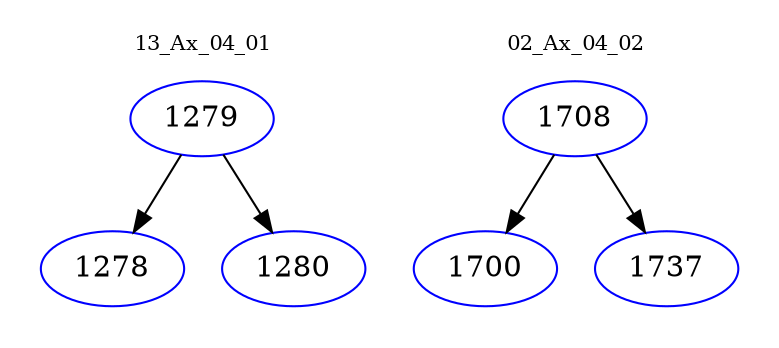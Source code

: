 digraph{
subgraph cluster_0 {
color = white
label = "13_Ax_04_01";
fontsize=10;
T0_1279 [label="1279", color="blue"]
T0_1279 -> T0_1278 [color="black"]
T0_1278 [label="1278", color="blue"]
T0_1279 -> T0_1280 [color="black"]
T0_1280 [label="1280", color="blue"]
}
subgraph cluster_1 {
color = white
label = "02_Ax_04_02";
fontsize=10;
T1_1708 [label="1708", color="blue"]
T1_1708 -> T1_1700 [color="black"]
T1_1700 [label="1700", color="blue"]
T1_1708 -> T1_1737 [color="black"]
T1_1737 [label="1737", color="blue"]
}
}
